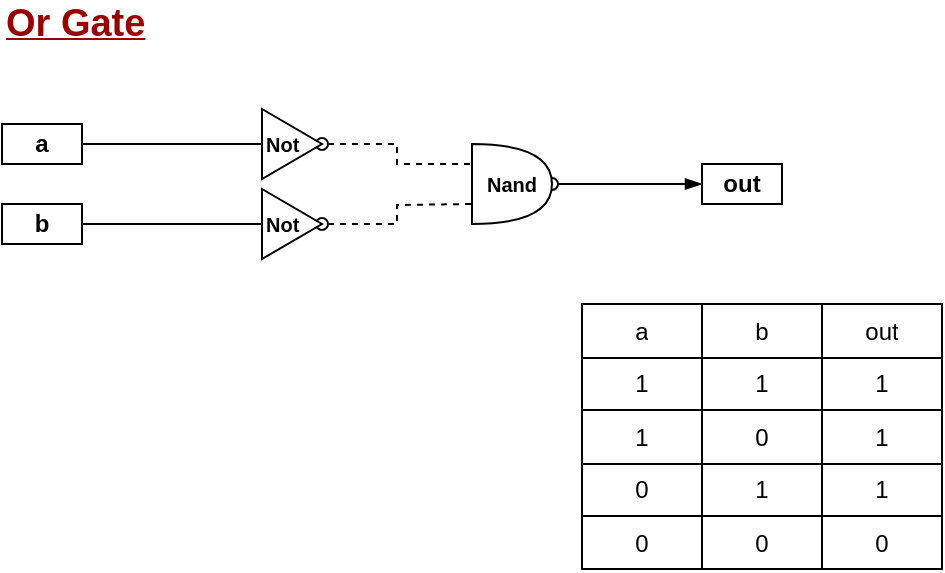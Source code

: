 <mxfile version="13.6.9" type="device"><diagram id="bf-3sK2UP5JJdF9tTFhW" name="Page-1"><mxGraphModel dx="764" dy="724" grid="1" gridSize="10" guides="1" tooltips="1" connect="1" arrows="1" fold="1" page="1" pageScale="1" pageWidth="850" pageHeight="1100" math="0" shadow="0"><root><mxCell id="0"/><mxCell id="1" parent="0"/><mxCell id="6hS2BtRmf0BUF1RbPmvw-1" value="&lt;b&gt;a&lt;/b&gt;" style="text;html=1;fillColor=none;align=center;verticalAlign=middle;whiteSpace=wrap;rounded=0;strokeColor=#000000;" vertex="1" parent="1"><mxGeometry x="150" y="340" width="40" height="20" as="geometry"/></mxCell><mxCell id="6hS2BtRmf0BUF1RbPmvw-2" value="&lt;b&gt;b&lt;/b&gt;" style="text;html=1;fillColor=none;align=center;verticalAlign=middle;whiteSpace=wrap;rounded=0;strokeColor=#000000;" vertex="1" parent="1"><mxGeometry x="150" y="380" width="40" height="20" as="geometry"/></mxCell><mxCell id="6hS2BtRmf0BUF1RbPmvw-67" value="" style="edgeStyle=orthogonalEdgeStyle;rounded=0;orthogonalLoop=1;jettySize=auto;html=1;entryX=0;entryY=0.25;entryDx=0;entryDy=0;entryPerimeter=0;endArrow=none;endFill=0;dashed=1;startArrow=oval;startFill=0;" edge="1" parent="1" source="6hS2BtRmf0BUF1RbPmvw-5" target="6hS2BtRmf0BUF1RbPmvw-10"><mxGeometry relative="1" as="geometry"/></mxCell><mxCell id="6hS2BtRmf0BUF1RbPmvw-5" value="&lt;font size=&quot;1&quot;&gt;&lt;b&gt;Not&lt;/b&gt;&lt;/font&gt;" style="triangle;whiteSpace=wrap;html=1;align=left;" vertex="1" parent="1"><mxGeometry x="280" y="332.5" width="30" height="35" as="geometry"/></mxCell><mxCell id="6hS2BtRmf0BUF1RbPmvw-6" value="" style="endArrow=none;html=1;entryX=0;entryY=0.5;entryDx=0;entryDy=0;" edge="1" parent="1" target="6hS2BtRmf0BUF1RbPmvw-65"><mxGeometry width="50" height="50" relative="1" as="geometry"><mxPoint x="190" y="390" as="sourcePoint"/><mxPoint x="260" y="390" as="targetPoint"/></mxGeometry></mxCell><mxCell id="6hS2BtRmf0BUF1RbPmvw-70" value="" style="edgeStyle=orthogonalEdgeStyle;rounded=0;orthogonalLoop=1;jettySize=auto;html=1;startArrow=oval;startFill=0;endArrow=blockThin;endFill=1;" edge="1" parent="1" source="6hS2BtRmf0BUF1RbPmvw-10" target="6hS2BtRmf0BUF1RbPmvw-62"><mxGeometry relative="1" as="geometry"/></mxCell><mxCell id="6hS2BtRmf0BUF1RbPmvw-10" value="&lt;font size=&quot;1&quot;&gt;&lt;b&gt;Nand&lt;/b&gt;&lt;/font&gt;" style="shape=or;whiteSpace=wrap;html=1;" vertex="1" parent="1"><mxGeometry x="385" y="350" width="40" height="40" as="geometry"/></mxCell><mxCell id="6hS2BtRmf0BUF1RbPmvw-11" value="" style="endArrow=none;html=1;entryX=0;entryY=0.5;entryDx=0;entryDy=0;" edge="1" parent="1" source="6hS2BtRmf0BUF1RbPmvw-1" target="6hS2BtRmf0BUF1RbPmvw-5"><mxGeometry width="50" height="50" relative="1" as="geometry"><mxPoint x="370" y="420" as="sourcePoint"/><mxPoint x="260" y="350" as="targetPoint"/></mxGeometry></mxCell><mxCell id="6hS2BtRmf0BUF1RbPmvw-62" value="&lt;b&gt;out&lt;/b&gt;" style="text;html=1;fillColor=none;align=center;verticalAlign=middle;whiteSpace=wrap;rounded=0;strokeColor=#000000;" vertex="1" parent="1"><mxGeometry x="500" y="360" width="40" height="20" as="geometry"/></mxCell><mxCell id="6hS2BtRmf0BUF1RbPmvw-63" value="&lt;b&gt;&lt;font style=&quot;font-size: 19px&quot; color=&quot;#990000&quot;&gt;&lt;u&gt;Or Gate&lt;/u&gt;&lt;/font&gt;&lt;/b&gt;" style="text;html=1;strokeColor=none;fillColor=none;align=left;verticalAlign=middle;whiteSpace=wrap;rounded=0;" vertex="1" parent="1"><mxGeometry x="150" y="280" width="210" height="20" as="geometry"/></mxCell><mxCell id="6hS2BtRmf0BUF1RbPmvw-68" value="" style="edgeStyle=orthogonalEdgeStyle;rounded=0;orthogonalLoop=1;jettySize=auto;html=1;dashed=1;endArrow=none;endFill=0;startArrow=oval;startFill=0;" edge="1" parent="1" source="6hS2BtRmf0BUF1RbPmvw-65"><mxGeometry relative="1" as="geometry"><mxPoint x="385" y="380" as="targetPoint"/></mxGeometry></mxCell><mxCell id="6hS2BtRmf0BUF1RbPmvw-65" value="&lt;font size=&quot;1&quot;&gt;&lt;b&gt;Not&lt;/b&gt;&lt;/font&gt;" style="triangle;whiteSpace=wrap;html=1;align=left;" vertex="1" parent="1"><mxGeometry x="280" y="372.5" width="30" height="35" as="geometry"/></mxCell><mxCell id="6hS2BtRmf0BUF1RbPmvw-71" value="" style="shape=table;html=1;whiteSpace=wrap;startSize=0;container=1;collapsible=0;childLayout=tableLayout;" vertex="1" parent="1"><mxGeometry x="440" y="430" width="180" height="132.5" as="geometry"/></mxCell><mxCell id="6hS2BtRmf0BUF1RbPmvw-72" value="" style="shape=partialRectangle;html=1;whiteSpace=wrap;collapsible=0;dropTarget=0;pointerEvents=0;fillColor=none;top=0;left=0;bottom=0;right=0;points=[[0,0.5],[1,0.5]];portConstraint=eastwest;" vertex="1" parent="6hS2BtRmf0BUF1RbPmvw-71"><mxGeometry width="180" height="27" as="geometry"/></mxCell><mxCell id="6hS2BtRmf0BUF1RbPmvw-73" value="a" style="shape=partialRectangle;html=1;whiteSpace=wrap;connectable=0;overflow=hidden;fillColor=none;top=0;left=0;bottom=0;right=0;" vertex="1" parent="6hS2BtRmf0BUF1RbPmvw-72"><mxGeometry width="60" height="27" as="geometry"/></mxCell><mxCell id="6hS2BtRmf0BUF1RbPmvw-74" value="b" style="shape=partialRectangle;html=1;whiteSpace=wrap;connectable=0;overflow=hidden;fillColor=none;top=0;left=0;bottom=0;right=0;" vertex="1" parent="6hS2BtRmf0BUF1RbPmvw-72"><mxGeometry x="60" width="60" height="27" as="geometry"/></mxCell><mxCell id="6hS2BtRmf0BUF1RbPmvw-75" value="out" style="shape=partialRectangle;html=1;whiteSpace=wrap;connectable=0;overflow=hidden;fillColor=none;top=0;left=0;bottom=0;right=0;" vertex="1" parent="6hS2BtRmf0BUF1RbPmvw-72"><mxGeometry x="120" width="60" height="27" as="geometry"/></mxCell><mxCell id="6hS2BtRmf0BUF1RbPmvw-76" value="" style="shape=partialRectangle;html=1;whiteSpace=wrap;collapsible=0;dropTarget=0;pointerEvents=0;fillColor=none;top=0;left=0;bottom=0;right=0;points=[[0,0.5],[1,0.5]];portConstraint=eastwest;" vertex="1" parent="6hS2BtRmf0BUF1RbPmvw-71"><mxGeometry y="27" width="180" height="26" as="geometry"/></mxCell><mxCell id="6hS2BtRmf0BUF1RbPmvw-77" value="1" style="shape=partialRectangle;html=1;whiteSpace=wrap;connectable=0;overflow=hidden;fillColor=none;top=0;left=0;bottom=0;right=0;" vertex="1" parent="6hS2BtRmf0BUF1RbPmvw-76"><mxGeometry width="60" height="26" as="geometry"/></mxCell><mxCell id="6hS2BtRmf0BUF1RbPmvw-78" value="1" style="shape=partialRectangle;html=1;whiteSpace=wrap;connectable=0;overflow=hidden;fillColor=none;top=0;left=0;bottom=0;right=0;" vertex="1" parent="6hS2BtRmf0BUF1RbPmvw-76"><mxGeometry x="60" width="60" height="26" as="geometry"/></mxCell><mxCell id="6hS2BtRmf0BUF1RbPmvw-79" value="1" style="shape=partialRectangle;html=1;whiteSpace=wrap;connectable=0;overflow=hidden;fillColor=none;top=0;left=0;bottom=0;right=0;" vertex="1" parent="6hS2BtRmf0BUF1RbPmvw-76"><mxGeometry x="120" width="60" height="26" as="geometry"/></mxCell><mxCell id="6hS2BtRmf0BUF1RbPmvw-80" value="" style="shape=partialRectangle;html=1;whiteSpace=wrap;collapsible=0;dropTarget=0;pointerEvents=0;fillColor=none;top=0;left=0;bottom=0;right=0;points=[[0,0.5],[1,0.5]];portConstraint=eastwest;" vertex="1" parent="6hS2BtRmf0BUF1RbPmvw-71"><mxGeometry y="53" width="180" height="27" as="geometry"/></mxCell><mxCell id="6hS2BtRmf0BUF1RbPmvw-81" value="1" style="shape=partialRectangle;html=1;whiteSpace=wrap;connectable=0;overflow=hidden;fillColor=none;top=0;left=0;bottom=0;right=0;" vertex="1" parent="6hS2BtRmf0BUF1RbPmvw-80"><mxGeometry width="60" height="27" as="geometry"/></mxCell><mxCell id="6hS2BtRmf0BUF1RbPmvw-82" value="0" style="shape=partialRectangle;html=1;whiteSpace=wrap;connectable=0;overflow=hidden;fillColor=none;top=0;left=0;bottom=0;right=0;" vertex="1" parent="6hS2BtRmf0BUF1RbPmvw-80"><mxGeometry x="60" width="60" height="27" as="geometry"/></mxCell><mxCell id="6hS2BtRmf0BUF1RbPmvw-83" value="1" style="shape=partialRectangle;html=1;whiteSpace=wrap;connectable=0;overflow=hidden;fillColor=none;top=0;left=0;bottom=0;right=0;" vertex="1" parent="6hS2BtRmf0BUF1RbPmvw-80"><mxGeometry x="120" width="60" height="27" as="geometry"/></mxCell><mxCell id="6hS2BtRmf0BUF1RbPmvw-84" value="" style="shape=partialRectangle;html=1;whiteSpace=wrap;collapsible=0;dropTarget=0;pointerEvents=0;fillColor=none;top=0;left=0;bottom=0;right=0;points=[[0,0.5],[1,0.5]];portConstraint=eastwest;" vertex="1" parent="6hS2BtRmf0BUF1RbPmvw-71"><mxGeometry y="80" width="180" height="26" as="geometry"/></mxCell><mxCell id="6hS2BtRmf0BUF1RbPmvw-85" value="0" style="shape=partialRectangle;html=1;whiteSpace=wrap;connectable=0;overflow=hidden;fillColor=none;top=0;left=0;bottom=0;right=0;" vertex="1" parent="6hS2BtRmf0BUF1RbPmvw-84"><mxGeometry width="60" height="26" as="geometry"/></mxCell><mxCell id="6hS2BtRmf0BUF1RbPmvw-86" value="1" style="shape=partialRectangle;html=1;whiteSpace=wrap;connectable=0;overflow=hidden;fillColor=none;top=0;left=0;bottom=0;right=0;" vertex="1" parent="6hS2BtRmf0BUF1RbPmvw-84"><mxGeometry x="60" width="60" height="26" as="geometry"/></mxCell><mxCell id="6hS2BtRmf0BUF1RbPmvw-87" value="1" style="shape=partialRectangle;html=1;whiteSpace=wrap;connectable=0;overflow=hidden;fillColor=none;top=0;left=0;bottom=0;right=0;" vertex="1" parent="6hS2BtRmf0BUF1RbPmvw-84"><mxGeometry x="120" width="60" height="26" as="geometry"/></mxCell><mxCell id="6hS2BtRmf0BUF1RbPmvw-88" value="" style="shape=partialRectangle;html=1;whiteSpace=wrap;collapsible=0;dropTarget=0;pointerEvents=0;fillColor=none;top=0;left=0;bottom=0;right=0;points=[[0,0.5],[1,0.5]];portConstraint=eastwest;" vertex="1" parent="6hS2BtRmf0BUF1RbPmvw-71"><mxGeometry y="106" width="180" height="27" as="geometry"/></mxCell><mxCell id="6hS2BtRmf0BUF1RbPmvw-89" value="0" style="shape=partialRectangle;html=1;whiteSpace=wrap;connectable=0;overflow=hidden;fillColor=none;top=0;left=0;bottom=0;right=0;" vertex="1" parent="6hS2BtRmf0BUF1RbPmvw-88"><mxGeometry width="60" height="27" as="geometry"/></mxCell><mxCell id="6hS2BtRmf0BUF1RbPmvw-90" value="0" style="shape=partialRectangle;html=1;whiteSpace=wrap;connectable=0;overflow=hidden;fillColor=none;top=0;left=0;bottom=0;right=0;" vertex="1" parent="6hS2BtRmf0BUF1RbPmvw-88"><mxGeometry x="60" width="60" height="27" as="geometry"/></mxCell><mxCell id="6hS2BtRmf0BUF1RbPmvw-91" value="0" style="shape=partialRectangle;html=1;whiteSpace=wrap;connectable=0;overflow=hidden;fillColor=none;top=0;left=0;bottom=0;right=0;" vertex="1" parent="6hS2BtRmf0BUF1RbPmvw-88"><mxGeometry x="120" width="60" height="27" as="geometry"/></mxCell></root></mxGraphModel></diagram></mxfile>